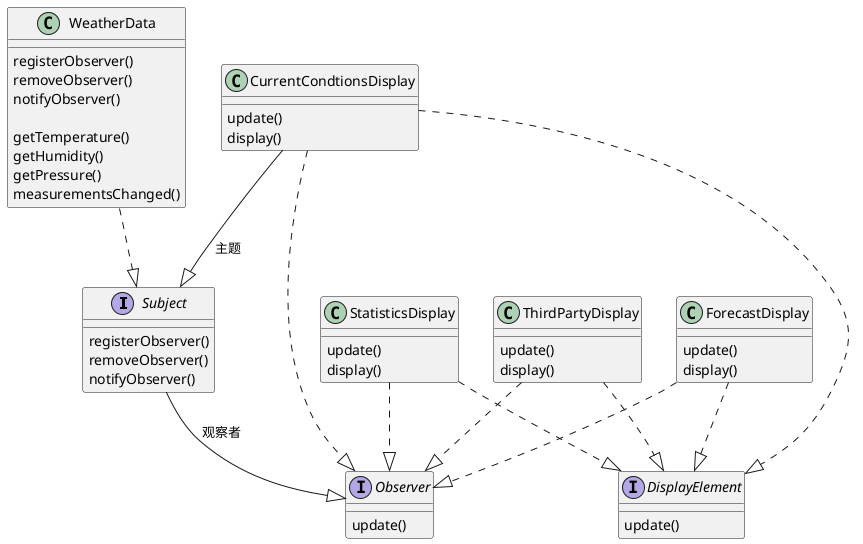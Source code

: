 @startuml
Subject --|> Observer : 观察者
CurrentCondtionsDisplay --|> Subject : 主题
WeatherData ..|> Subject
CurrentCondtionsDisplay ..|> Observer
CurrentCondtionsDisplay ..|> DisplayElement
StatisticsDisplay ..|> Observer
StatisticsDisplay ..|> DisplayElement
ThirdPartyDisplay ..|> Observer
ThirdPartyDisplay ..|> DisplayElement
ForecastDisplay ..|> Observer
ForecastDisplay ..|> DisplayElement

interface Subject {
    registerObserver()
    removeObserver()
    notifyObserver()
}

interface Observer {
    update()
}

interface DisplayElement {
    update()
}

class WeatherData {
    registerObserver()
    removeObserver()
    notifyObserver()

    getTemperature()
    getHumidity()
    getPressure()
    measurementsChanged()
}

class CurrentCondtionsDisplay {
    update()
    display()
}

class StatisticsDisplay {
    update()
    display()
}

class ThirdPartyDisplay {
    update()
    display()
}

class ForecastDisplay {
    update()
    display()
}
@enduml